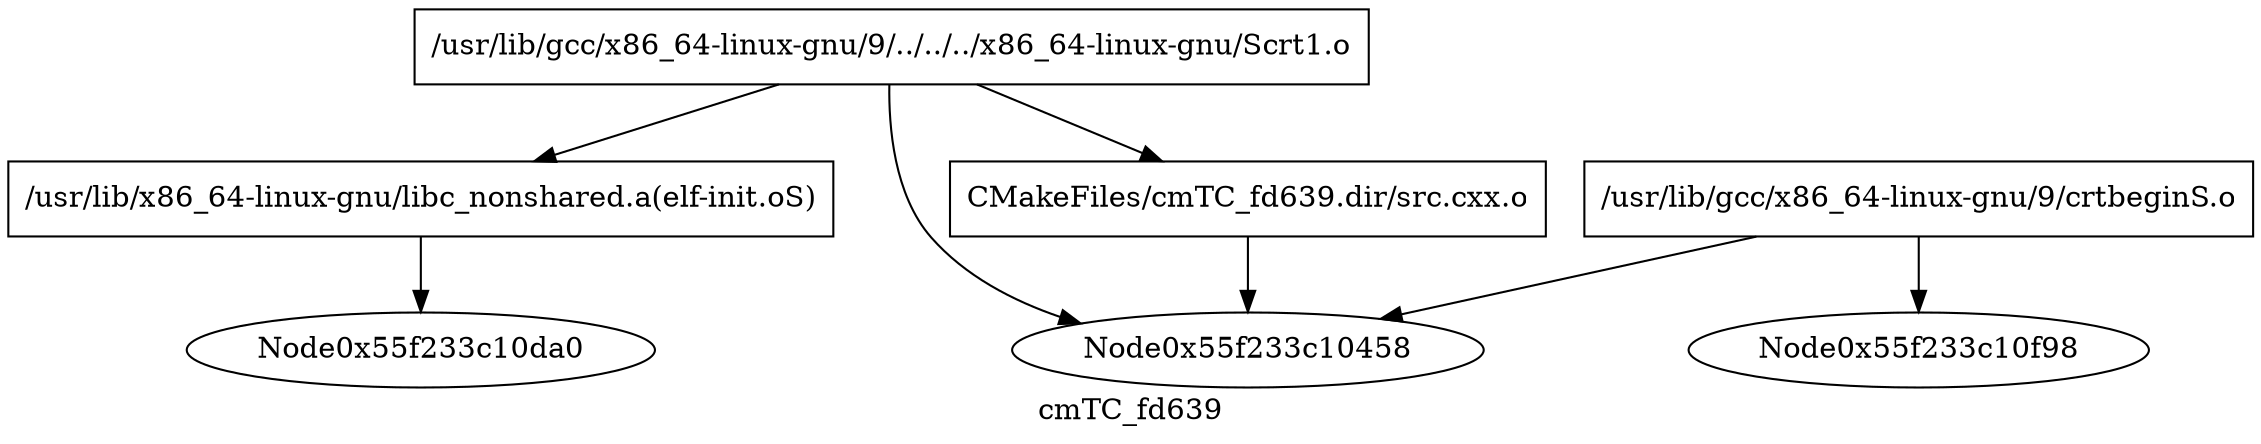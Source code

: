 digraph "cmTC_fd639" {
	label="cmTC_fd639";

	Node0x55f233c106e0 [shape=record,label="{/usr/lib/gcc/x86_64-linux-gnu/9/../../../x86_64-linux-gnu/Scrt1.o}"];
	Node0x55f233c106e0 -> Node0x55f233c10728;
	Node0x55f233c106e0 -> Node0x55f233c10b18;
	Node0x55f233c106e0 -> Node0x55f233c10458;
	Node0x55f233c10260 [shape=record,label="{/usr/lib/gcc/x86_64-linux-gnu/9/crtbeginS.o}"];
	Node0x55f233c10260 -> Node0x55f233c10f98;
	Node0x55f233c10260 -> Node0x55f233c10458;
	Node0x55f233c10728 [shape=record,label="{CMakeFiles/cmTC_fd639.dir/src.cxx.o}"];
	Node0x55f233c10728 -> Node0x55f233c10458;
	Node0x55f233c10b18 [shape=record,label="{/usr/lib/x86_64-linux-gnu/libc_nonshared.a(elf-init.oS)}"];
	Node0x55f233c10b18 -> Node0x55f233c10da0;
}
